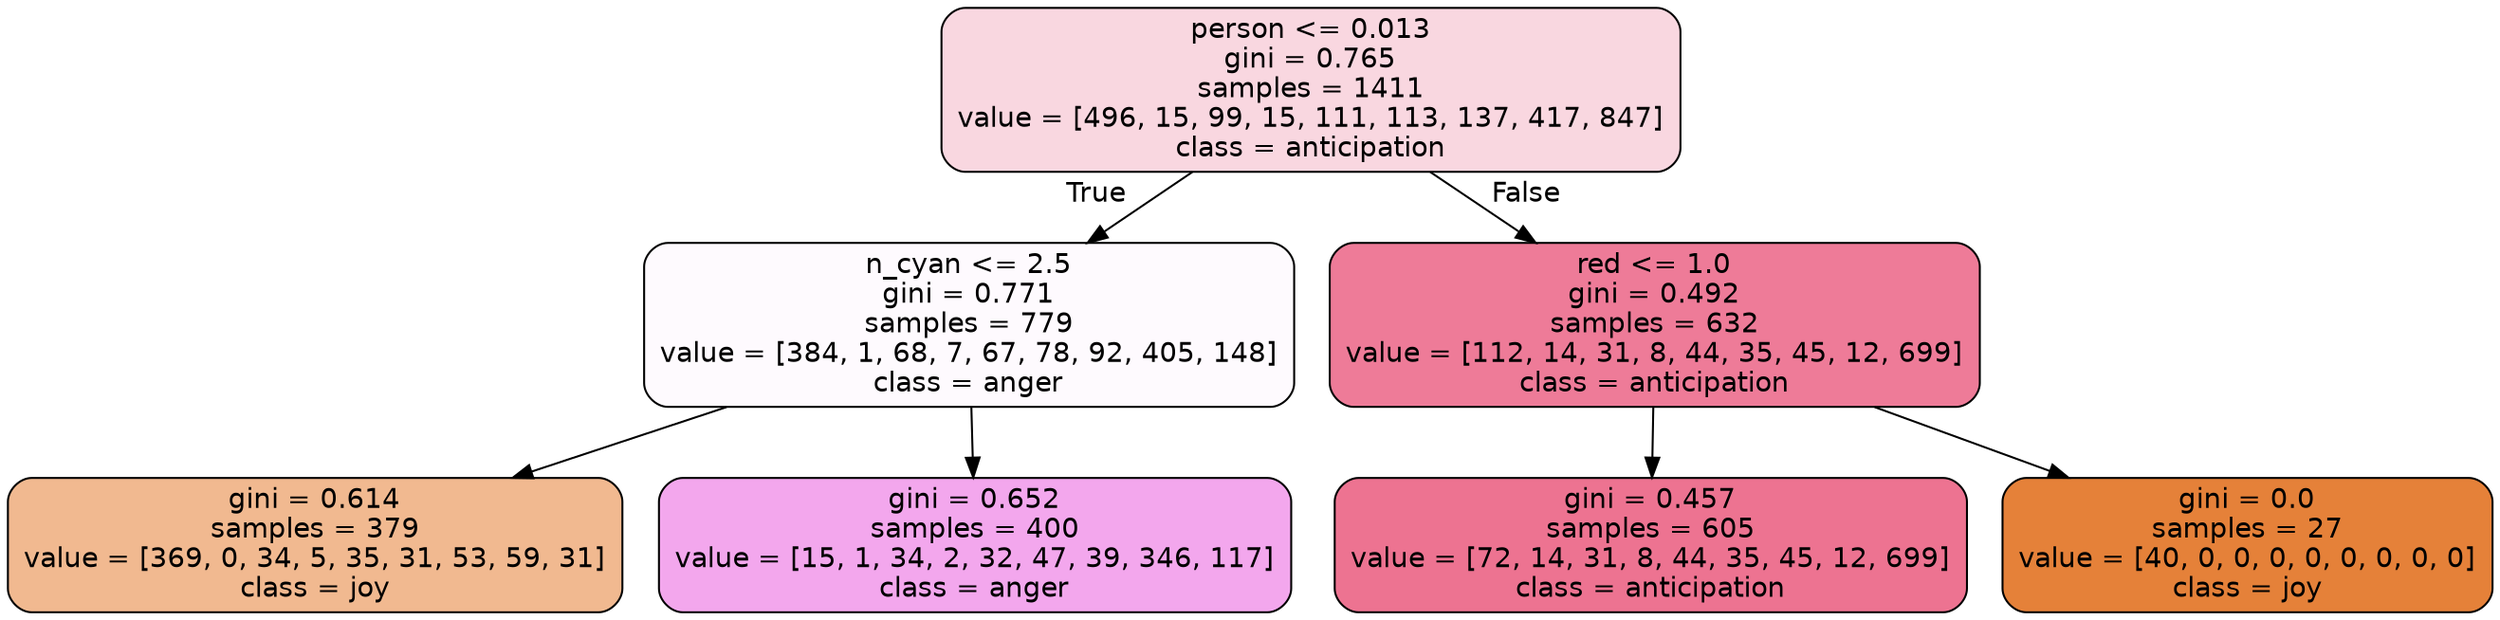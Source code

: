 digraph Tree {
node [shape=box, style="filled, rounded", color="black", fontname=helvetica] ;
edge [fontname=helvetica] ;
0 [label="person <= 0.013\ngini = 0.765\nsamples = 1411\nvalue = [496, 15, 99, 15, 111, 113, 137, 417, 847]\nclass = anticipation", fillcolor="#e5396433"] ;
1 [label="n_cyan <= 2.5\ngini = 0.771\nsamples = 779\nvalue = [384, 1, 68, 7, 67, 78, 92, 405, 148]\nclass = anger", fillcolor="#e539d706"] ;
0 -> 1 [labeldistance=2.5, labelangle=45, headlabel="True"] ;
2 [label="gini = 0.614\nsamples = 379\nvalue = [369, 0, 34, 5, 35, 31, 53, 59, 31]\nclass = joy", fillcolor="#e581398e"] ;
1 -> 2 ;
3 [label="gini = 0.652\nsamples = 400\nvalue = [15, 1, 34, 2, 32, 47, 39, 346, 117]\nclass = anger", fillcolor="#e539d771"] ;
1 -> 3 ;
4 [label="red <= 1.0\ngini = 0.492\nsamples = 632\nvalue = [112, 14, 31, 8, 44, 35, 45, 12, 699]\nclass = anticipation", fillcolor="#e53964a9"] ;
0 -> 4 [labeldistance=2.5, labelangle=-45, headlabel="False"] ;
5 [label="gini = 0.457\nsamples = 605\nvalue = [72, 14, 31, 8, 44, 35, 45, 12, 699]\nclass = anticipation", fillcolor="#e53964b4"] ;
4 -> 5 ;
6 [label="gini = 0.0\nsamples = 27\nvalue = [40, 0, 0, 0, 0, 0, 0, 0, 0]\nclass = joy", fillcolor="#e58139ff"] ;
4 -> 6 ;
}